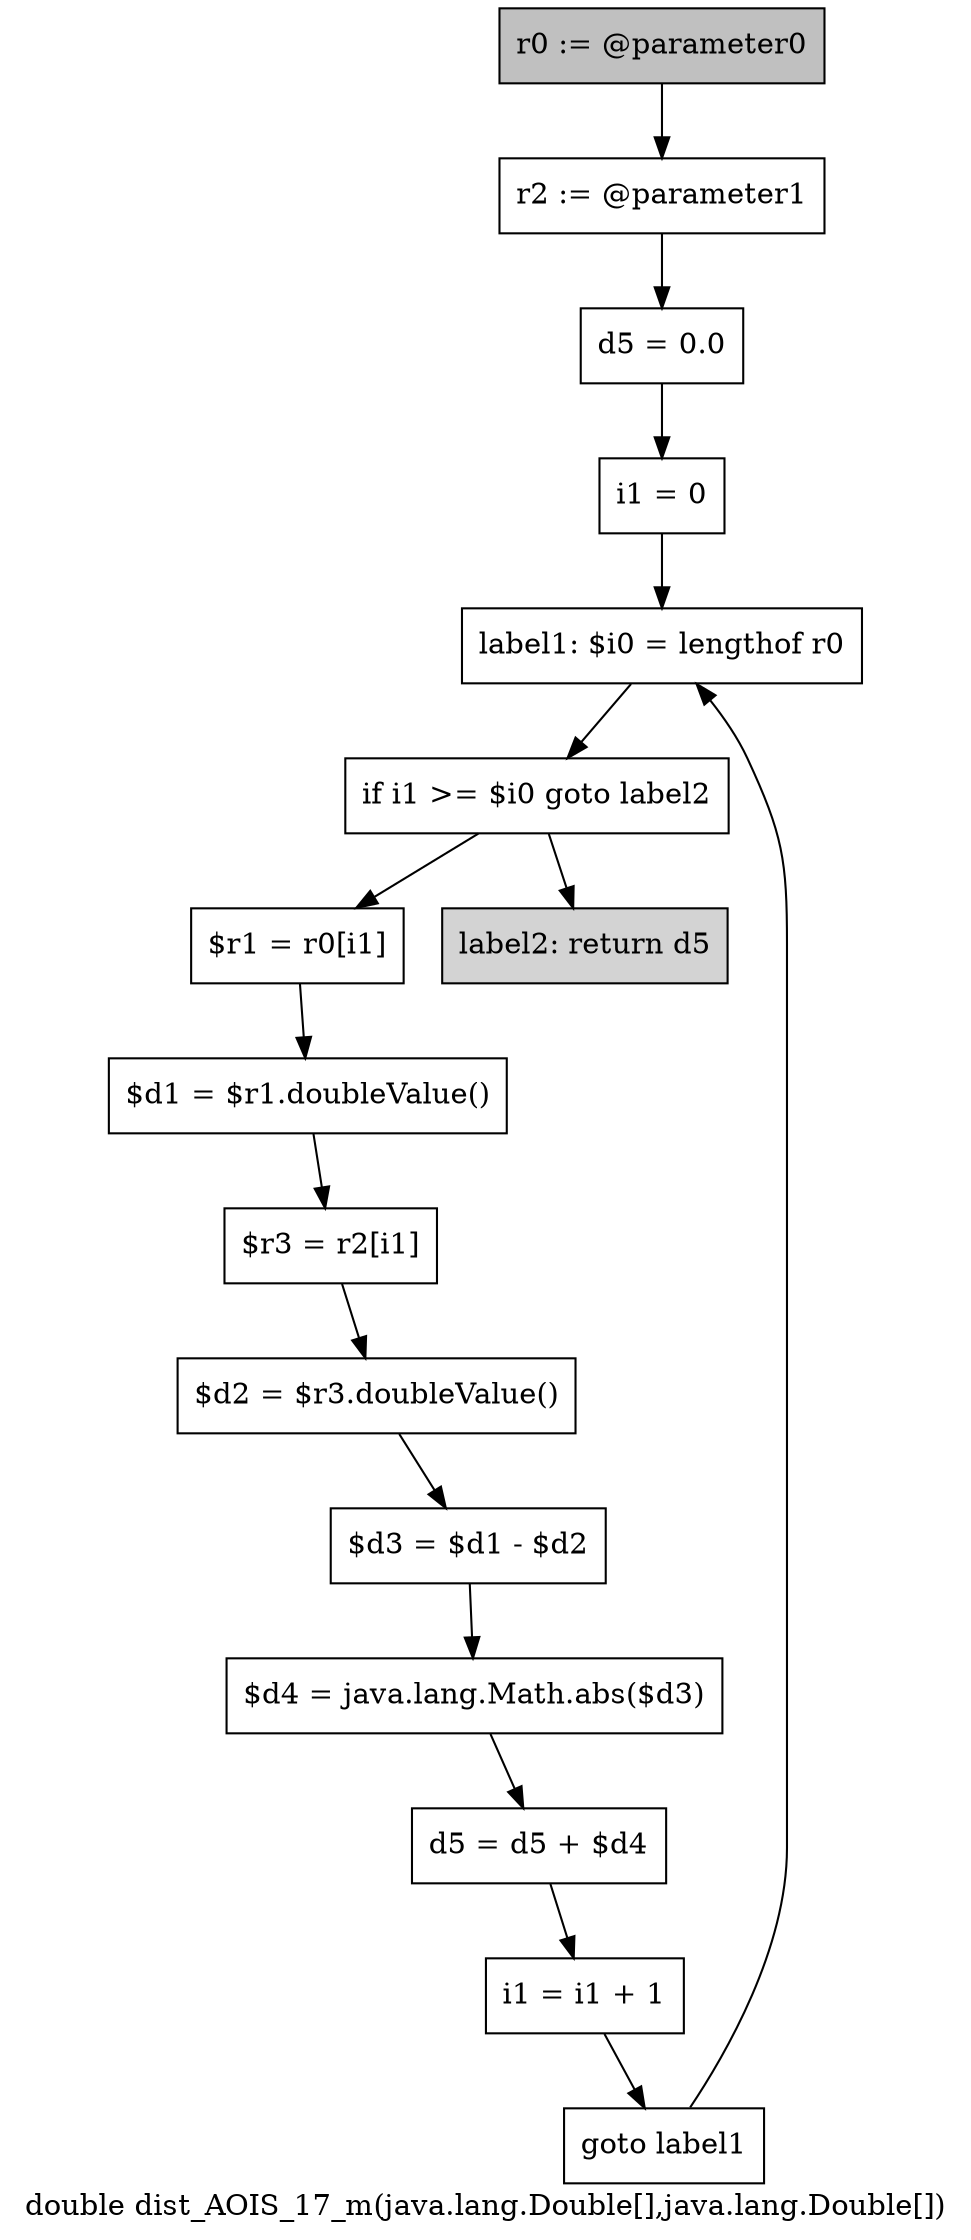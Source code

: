digraph "double dist_AOIS_17_m(java.lang.Double[],java.lang.Double[])" {
    label="double dist_AOIS_17_m(java.lang.Double[],java.lang.Double[])";
    node [shape=box];
    "0" [style=filled,fillcolor=gray,label="r0 := @parameter0",];
    "1" [label="r2 := @parameter1",];
    "0"->"1";
    "2" [label="d5 = 0.0",];
    "1"->"2";
    "3" [label="i1 = 0",];
    "2"->"3";
    "4" [label="label1: $i0 = lengthof r0",];
    "3"->"4";
    "5" [label="if i1 >= $i0 goto label2",];
    "4"->"5";
    "6" [label="$r1 = r0[i1]",];
    "5"->"6";
    "15" [style=filled,fillcolor=lightgray,label="label2: return d5",];
    "5"->"15";
    "7" [label="$d1 = $r1.doubleValue()",];
    "6"->"7";
    "8" [label="$r3 = r2[i1]",];
    "7"->"8";
    "9" [label="$d2 = $r3.doubleValue()",];
    "8"->"9";
    "10" [label="$d3 = $d1 - $d2",];
    "9"->"10";
    "11" [label="$d4 = java.lang.Math.abs($d3)",];
    "10"->"11";
    "12" [label="d5 = d5 + $d4",];
    "11"->"12";
    "13" [label="i1 = i1 + 1",];
    "12"->"13";
    "14" [label="goto label1",];
    "13"->"14";
    "14"->"4";
}
